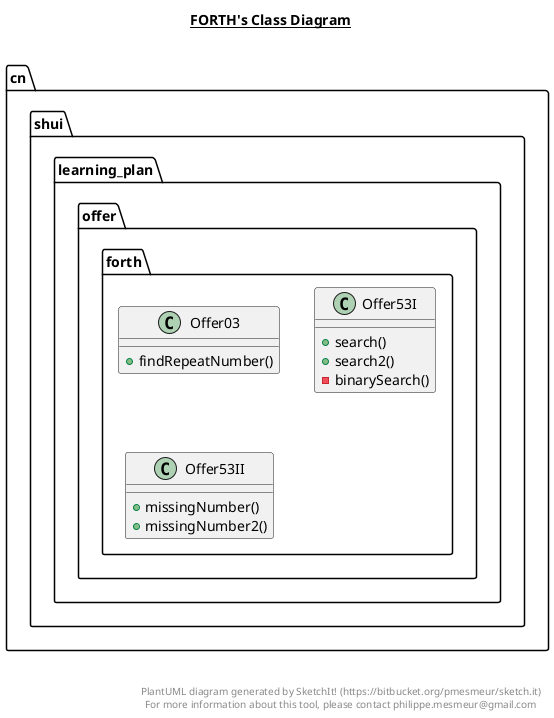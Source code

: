 @startuml

title __FORTH's Class Diagram__\n

  namespace cn.shui.learning_plan.offer.forth {
    class cn.shui.learning_plan.offer.forth.Offer03 {
        + findRepeatNumber()
    }
  }
  

  namespace cn.shui.learning_plan.offer.forth {
    class cn.shui.learning_plan.offer.forth.Offer53I {
        + search()
        + search2()
        - binarySearch()
    }
  }
  

  namespace cn.shui.learning_plan.offer.forth {
    class cn.shui.learning_plan.offer.forth.Offer53II {
        + missingNumber()
        + missingNumber2()
    }
  }
  



right footer


PlantUML diagram generated by SketchIt! (https://bitbucket.org/pmesmeur/sketch.it)
For more information about this tool, please contact philippe.mesmeur@gmail.com
endfooter

@enduml
